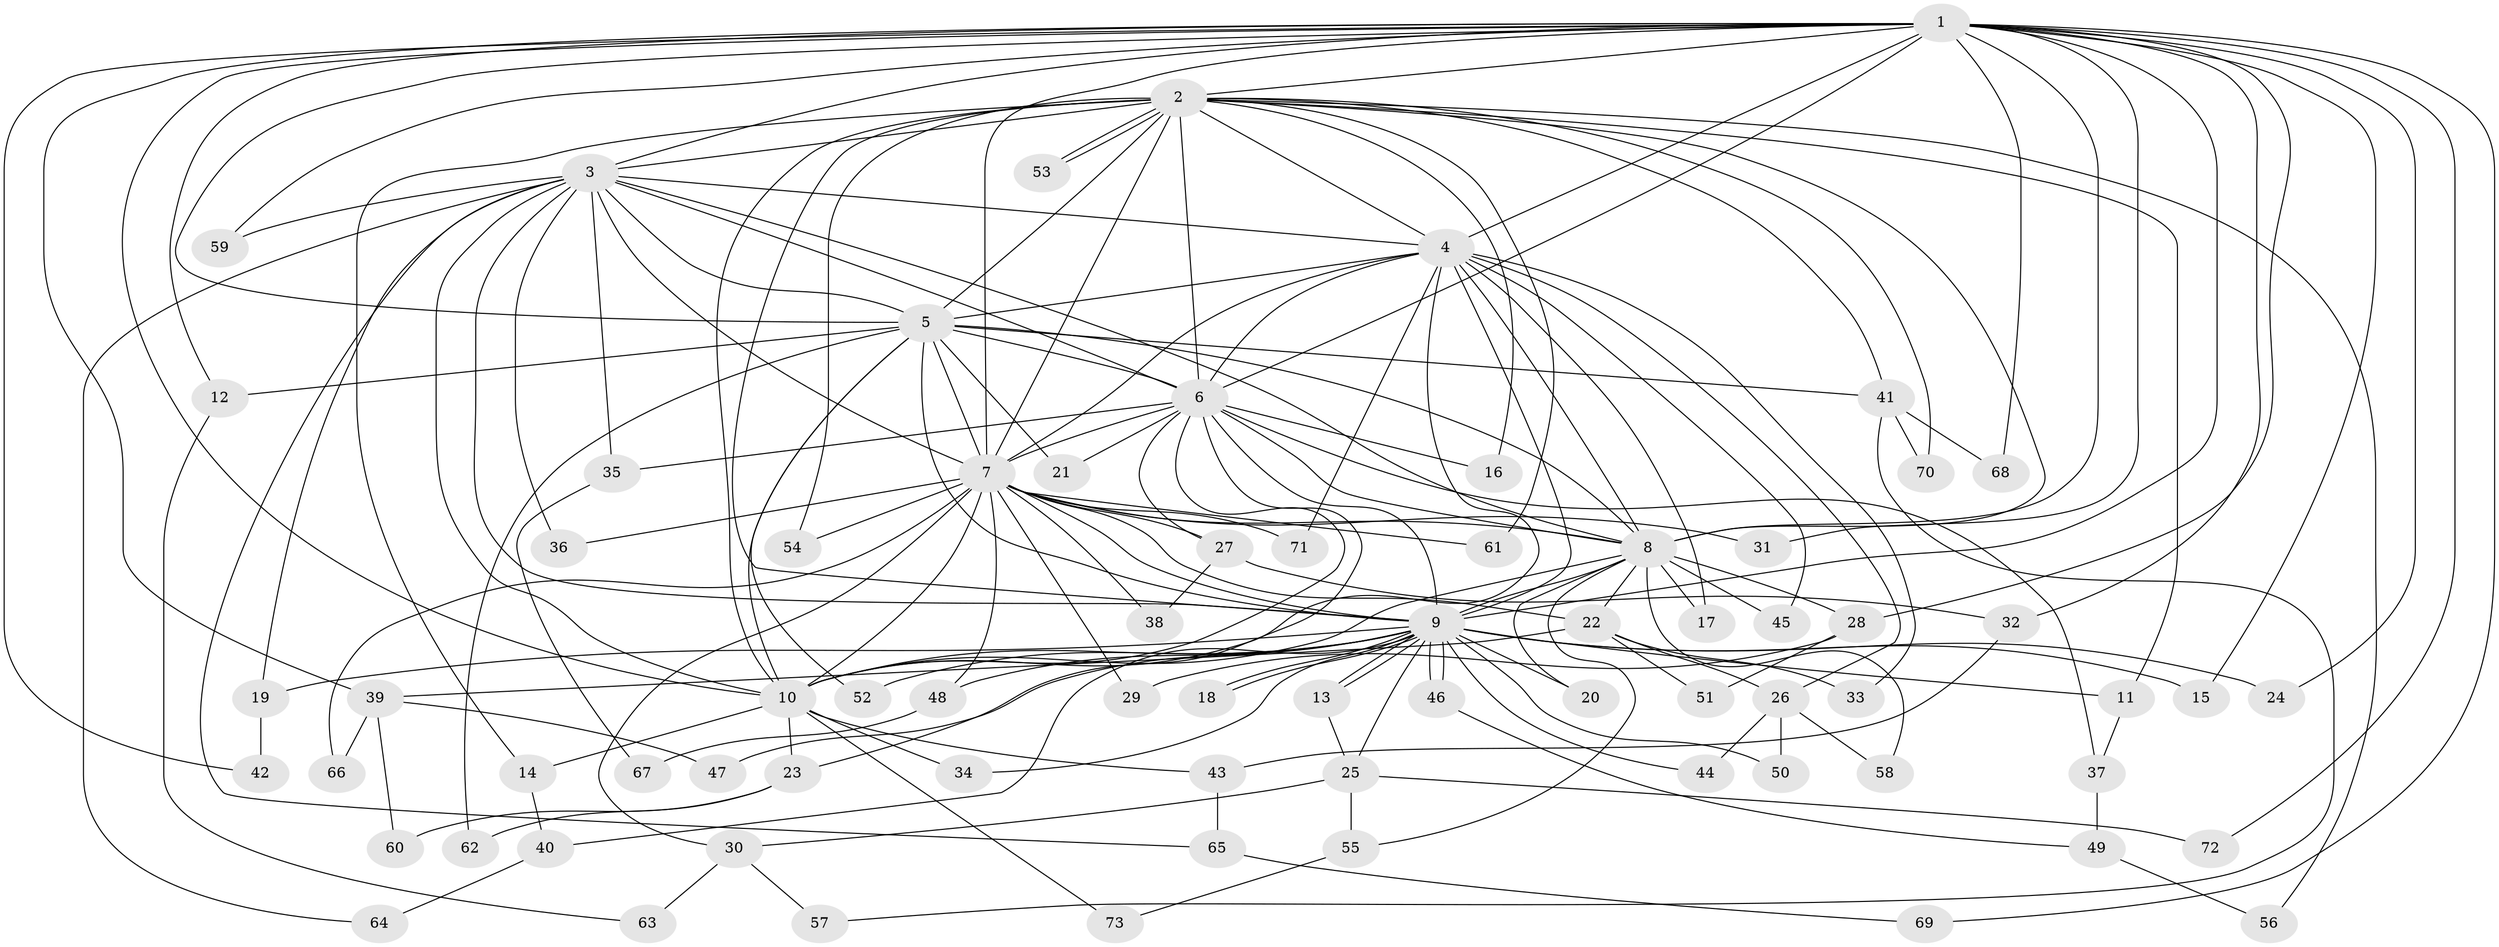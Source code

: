 // coarse degree distribution, {16: 0.022727272727272728, 14: 0.045454545454545456, 11: 0.022727272727272728, 10: 0.022727272727272728, 15: 0.022727272727272728, 24: 0.022727272727272728, 3: 0.22727272727272727, 5: 0.06818181818181818, 2: 0.38636363636363635, 1: 0.045454545454545456, 4: 0.06818181818181818, 6: 0.022727272727272728, 7: 0.022727272727272728}
// Generated by graph-tools (version 1.1) at 2025/49/03/04/25 22:49:48]
// undirected, 73 vertices, 171 edges
graph export_dot {
  node [color=gray90,style=filled];
  1;
  2;
  3;
  4;
  5;
  6;
  7;
  8;
  9;
  10;
  11;
  12;
  13;
  14;
  15;
  16;
  17;
  18;
  19;
  20;
  21;
  22;
  23;
  24;
  25;
  26;
  27;
  28;
  29;
  30;
  31;
  32;
  33;
  34;
  35;
  36;
  37;
  38;
  39;
  40;
  41;
  42;
  43;
  44;
  45;
  46;
  47;
  48;
  49;
  50;
  51;
  52;
  53;
  54;
  55;
  56;
  57;
  58;
  59;
  60;
  61;
  62;
  63;
  64;
  65;
  66;
  67;
  68;
  69;
  70;
  71;
  72;
  73;
  1 -- 2;
  1 -- 3;
  1 -- 4;
  1 -- 5;
  1 -- 6;
  1 -- 7;
  1 -- 8;
  1 -- 9;
  1 -- 10;
  1 -- 12;
  1 -- 15;
  1 -- 24;
  1 -- 28;
  1 -- 31;
  1 -- 32;
  1 -- 39;
  1 -- 42;
  1 -- 59;
  1 -- 68;
  1 -- 69;
  1 -- 72;
  2 -- 3;
  2 -- 4;
  2 -- 5;
  2 -- 6;
  2 -- 7;
  2 -- 8;
  2 -- 9;
  2 -- 10;
  2 -- 11;
  2 -- 14;
  2 -- 16;
  2 -- 41;
  2 -- 53;
  2 -- 53;
  2 -- 54;
  2 -- 56;
  2 -- 61;
  2 -- 70;
  3 -- 4;
  3 -- 5;
  3 -- 6;
  3 -- 7;
  3 -- 8;
  3 -- 9;
  3 -- 10;
  3 -- 19;
  3 -- 35;
  3 -- 36;
  3 -- 59;
  3 -- 64;
  3 -- 65;
  4 -- 5;
  4 -- 6;
  4 -- 7;
  4 -- 8;
  4 -- 9;
  4 -- 10;
  4 -- 17;
  4 -- 26;
  4 -- 33;
  4 -- 45;
  4 -- 71;
  5 -- 6;
  5 -- 7;
  5 -- 8;
  5 -- 9;
  5 -- 10;
  5 -- 12;
  5 -- 21;
  5 -- 41;
  5 -- 52;
  5 -- 62;
  6 -- 7;
  6 -- 8;
  6 -- 9;
  6 -- 10;
  6 -- 16;
  6 -- 21;
  6 -- 23;
  6 -- 27;
  6 -- 35;
  6 -- 37;
  7 -- 8;
  7 -- 9;
  7 -- 10;
  7 -- 22;
  7 -- 27;
  7 -- 29;
  7 -- 30;
  7 -- 31;
  7 -- 36;
  7 -- 38;
  7 -- 48;
  7 -- 54;
  7 -- 61;
  7 -- 66;
  7 -- 71;
  8 -- 9;
  8 -- 10;
  8 -- 17;
  8 -- 20;
  8 -- 22;
  8 -- 28;
  8 -- 45;
  8 -- 55;
  8 -- 58;
  9 -- 10;
  9 -- 11;
  9 -- 13;
  9 -- 13;
  9 -- 15;
  9 -- 18;
  9 -- 18;
  9 -- 19;
  9 -- 20;
  9 -- 24;
  9 -- 25;
  9 -- 34;
  9 -- 40;
  9 -- 44;
  9 -- 46;
  9 -- 46;
  9 -- 47;
  9 -- 48;
  9 -- 50;
  9 -- 52;
  10 -- 14;
  10 -- 23;
  10 -- 34;
  10 -- 43;
  10 -- 73;
  11 -- 37;
  12 -- 63;
  13 -- 25;
  14 -- 40;
  19 -- 42;
  22 -- 26;
  22 -- 33;
  22 -- 39;
  22 -- 51;
  23 -- 60;
  23 -- 62;
  25 -- 30;
  25 -- 55;
  25 -- 72;
  26 -- 44;
  26 -- 50;
  26 -- 58;
  27 -- 32;
  27 -- 38;
  28 -- 29;
  28 -- 51;
  30 -- 57;
  30 -- 63;
  32 -- 43;
  35 -- 67;
  37 -- 49;
  39 -- 47;
  39 -- 60;
  39 -- 66;
  40 -- 64;
  41 -- 57;
  41 -- 68;
  41 -- 70;
  43 -- 65;
  46 -- 49;
  48 -- 67;
  49 -- 56;
  55 -- 73;
  65 -- 69;
}

